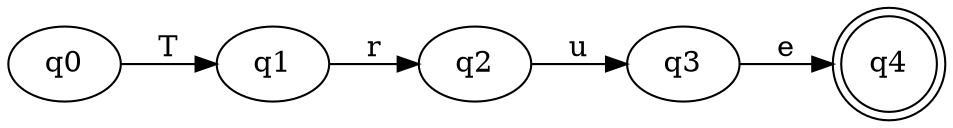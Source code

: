 digraph G {
rankdir=LR;
q0 -> q1 [label="T"];
q1 -> q2 [label="r"];
q2 -> q3 [label="u"];
q3 -> q4 [label="e"];
q4 [shape=doublecircle];
}